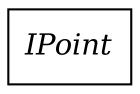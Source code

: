 strict digraph interface_diagram {
  rankdir=LR;
  IPoint[
    label="IPoint",
    URL="IPoint.html",
    tooltip="com.sekati.geom.IPoint",
    fontname="Times-Italic",
    shape="record"
  ];
}
